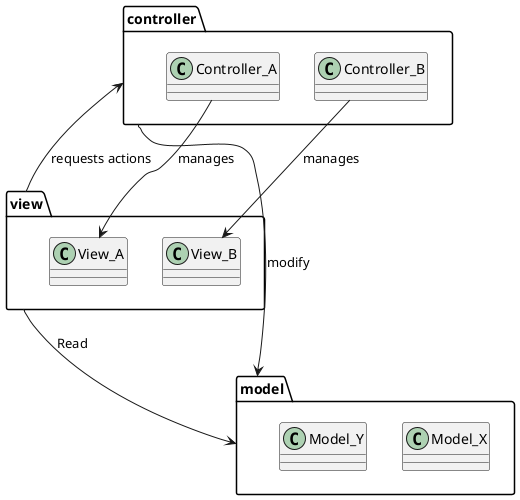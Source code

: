 @startuml

package view{
class View_A {}
class View_B  {}
}

package model{
class Model_X{}
class Model_Y{}
}
package controller {
class Controller_A{}
class Controller_B{}
}


view-->controller: requests actions
view-->model: Read
Controller_A-->View_A : manages
Controller_B-->View_B : manages
controller-->model: modify

@enduml